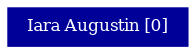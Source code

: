 strict graph grafo2 {
	graph [bb="0,0,86,18", id=grafo2, overlap=False];
	node [label="\N", fontsize=8, shape=rectangle, style=filled];
	0 [label="Iara Augustin [0]", URL="http://lattes.cnpq.br/1670816922219129", color="#000099", fontcolor="#FFFFFF", height="0.25", pos="43,9", width="1.1944"];
}

